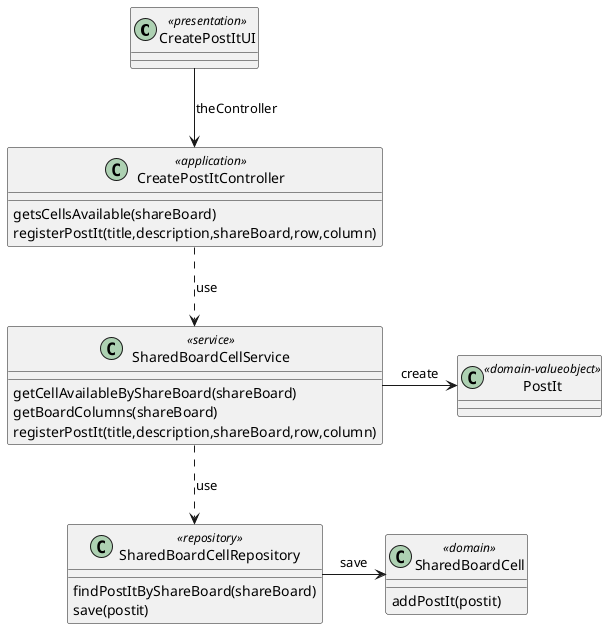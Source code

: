 @startuml

class CreatePostItUI <<presentation>>
class CreatePostItController <<application>>
class PostIt <<domain-valueobject>>
class SharedBoardCell <<domain>>
class SharedBoardCellRepository <<repository>>
class SharedBoardCellService <<service>>

CreatePostItUI --> CreatePostItController : theController

CreatePostItController ..> SharedBoardCellService : use

SharedBoardCellService ..> SharedBoardCellRepository : use

SharedBoardCellService -> PostIt : create
SharedBoardCellRepository -> SharedBoardCell : save

'function:
CreatePostItController : getsCellsAvailable(shareBoard)
SharedBoardCell : addPostIt(postit)
CreatePostItController : registerPostIt(title,description,shareBoard,row,column)
SharedBoardCellService : getCellAvailableByShareBoard(shareBoard)
SharedBoardCellService : getBoardColumns(shareBoard)
SharedBoardCellRepository : findPostItByShareBoard(shareBoard)
SharedBoardCellService : registerPostIt(title,description,shareBoard,row,column)
SharedBoardCellRepository : save(postit)


@enduml
